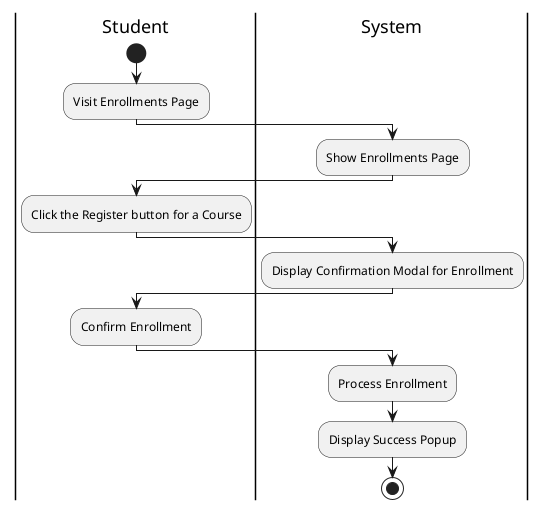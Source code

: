 @startuml EnrollNewCourse
|Student|
start
|Student|
:Visit Enrollments Page;
|System|
:Show Enrollments Page;
|Student|
:Click the Register button for a Course;
|System|
:Display Confirmation Modal for Enrollment;
|Student|
:Confirm Enrollment;
|System|
:Process Enrollment;
:Display Success Popup;
stop
@enduml
